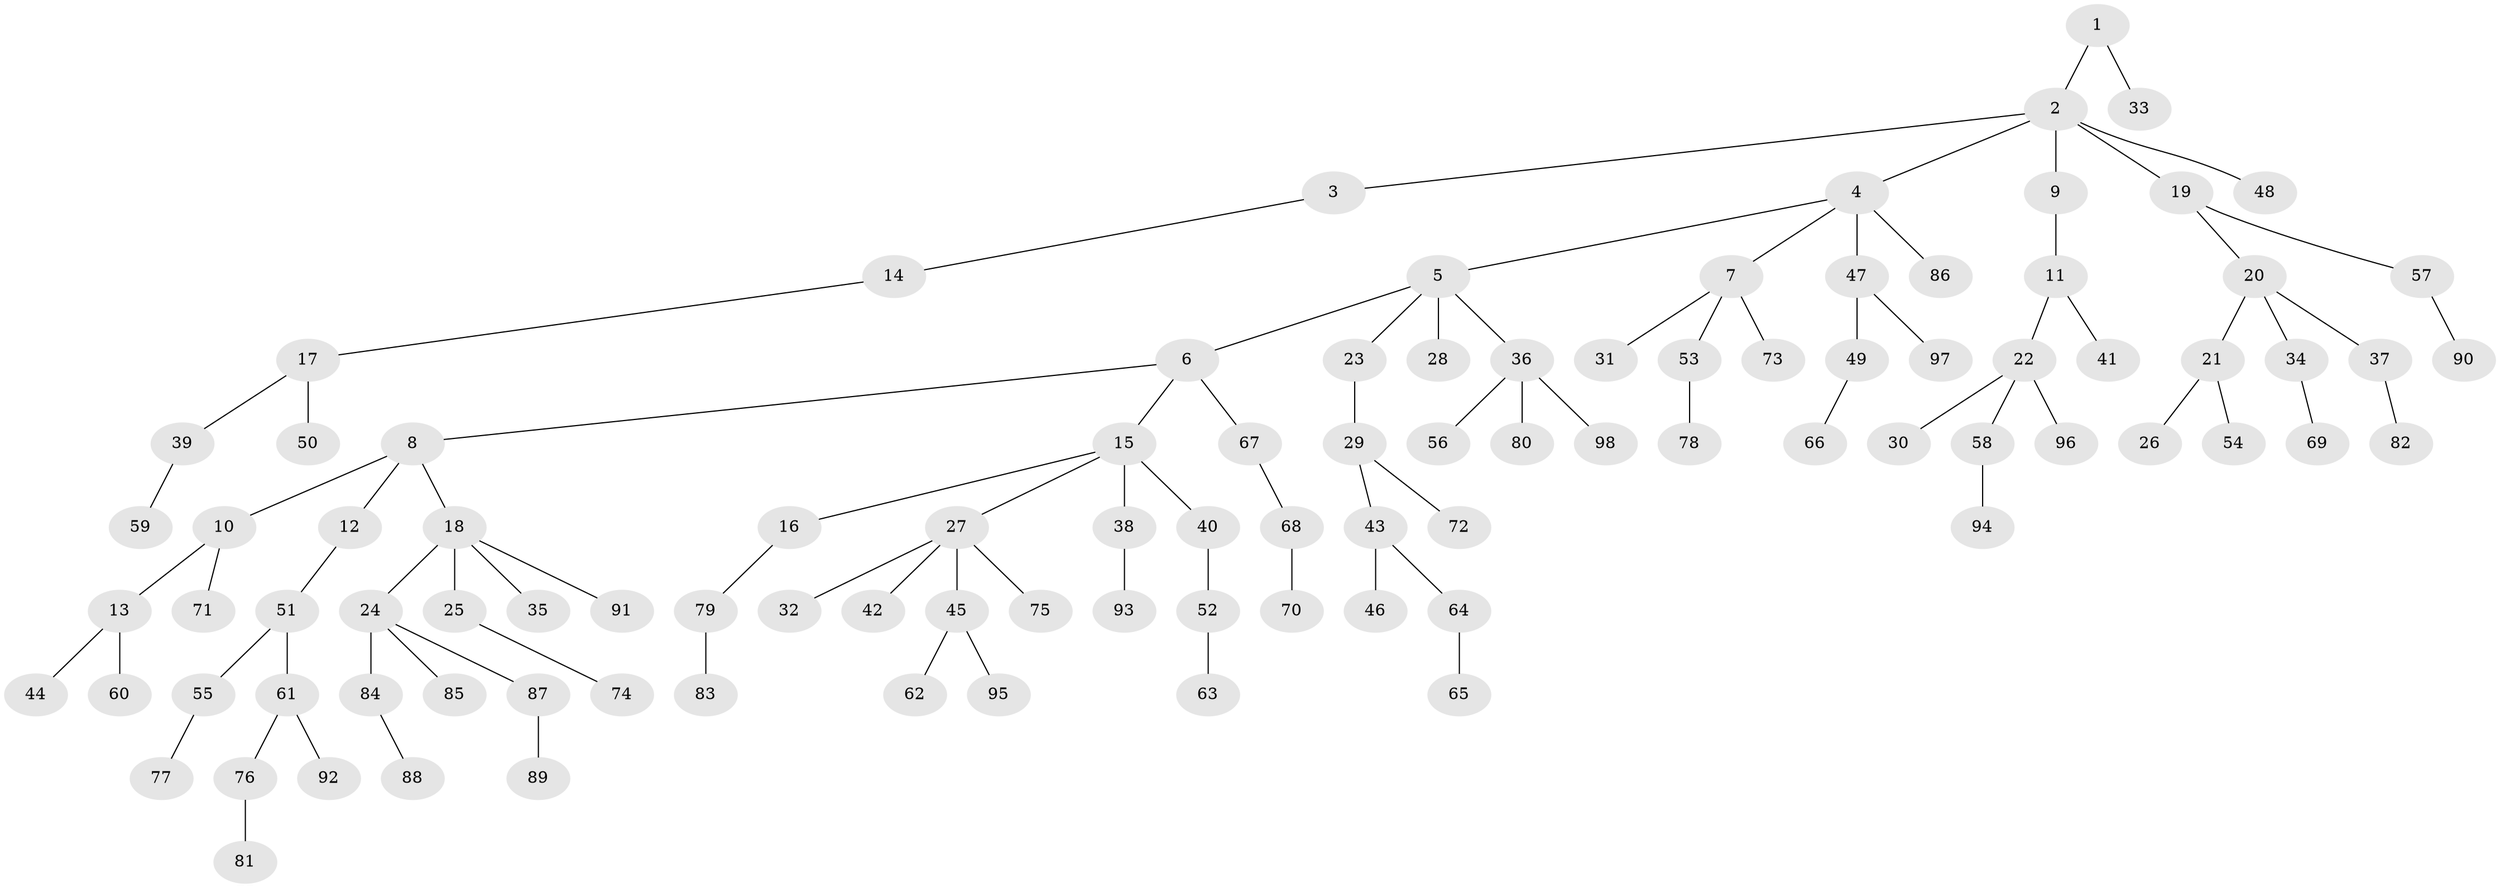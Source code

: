 // Generated by graph-tools (version 1.1) at 2025/02/03/09/25 03:02:28]
// undirected, 98 vertices, 97 edges
graph export_dot {
graph [start="1"]
  node [color=gray90,style=filled];
  1;
  2;
  3;
  4;
  5;
  6;
  7;
  8;
  9;
  10;
  11;
  12;
  13;
  14;
  15;
  16;
  17;
  18;
  19;
  20;
  21;
  22;
  23;
  24;
  25;
  26;
  27;
  28;
  29;
  30;
  31;
  32;
  33;
  34;
  35;
  36;
  37;
  38;
  39;
  40;
  41;
  42;
  43;
  44;
  45;
  46;
  47;
  48;
  49;
  50;
  51;
  52;
  53;
  54;
  55;
  56;
  57;
  58;
  59;
  60;
  61;
  62;
  63;
  64;
  65;
  66;
  67;
  68;
  69;
  70;
  71;
  72;
  73;
  74;
  75;
  76;
  77;
  78;
  79;
  80;
  81;
  82;
  83;
  84;
  85;
  86;
  87;
  88;
  89;
  90;
  91;
  92;
  93;
  94;
  95;
  96;
  97;
  98;
  1 -- 2;
  1 -- 33;
  2 -- 3;
  2 -- 4;
  2 -- 9;
  2 -- 19;
  2 -- 48;
  3 -- 14;
  4 -- 5;
  4 -- 7;
  4 -- 47;
  4 -- 86;
  5 -- 6;
  5 -- 23;
  5 -- 28;
  5 -- 36;
  6 -- 8;
  6 -- 15;
  6 -- 67;
  7 -- 31;
  7 -- 53;
  7 -- 73;
  8 -- 10;
  8 -- 12;
  8 -- 18;
  9 -- 11;
  10 -- 13;
  10 -- 71;
  11 -- 22;
  11 -- 41;
  12 -- 51;
  13 -- 44;
  13 -- 60;
  14 -- 17;
  15 -- 16;
  15 -- 27;
  15 -- 38;
  15 -- 40;
  16 -- 79;
  17 -- 39;
  17 -- 50;
  18 -- 24;
  18 -- 25;
  18 -- 35;
  18 -- 91;
  19 -- 20;
  19 -- 57;
  20 -- 21;
  20 -- 34;
  20 -- 37;
  21 -- 26;
  21 -- 54;
  22 -- 30;
  22 -- 58;
  22 -- 96;
  23 -- 29;
  24 -- 84;
  24 -- 85;
  24 -- 87;
  25 -- 74;
  27 -- 32;
  27 -- 42;
  27 -- 45;
  27 -- 75;
  29 -- 43;
  29 -- 72;
  34 -- 69;
  36 -- 56;
  36 -- 80;
  36 -- 98;
  37 -- 82;
  38 -- 93;
  39 -- 59;
  40 -- 52;
  43 -- 46;
  43 -- 64;
  45 -- 62;
  45 -- 95;
  47 -- 49;
  47 -- 97;
  49 -- 66;
  51 -- 55;
  51 -- 61;
  52 -- 63;
  53 -- 78;
  55 -- 77;
  57 -- 90;
  58 -- 94;
  61 -- 76;
  61 -- 92;
  64 -- 65;
  67 -- 68;
  68 -- 70;
  76 -- 81;
  79 -- 83;
  84 -- 88;
  87 -- 89;
}
